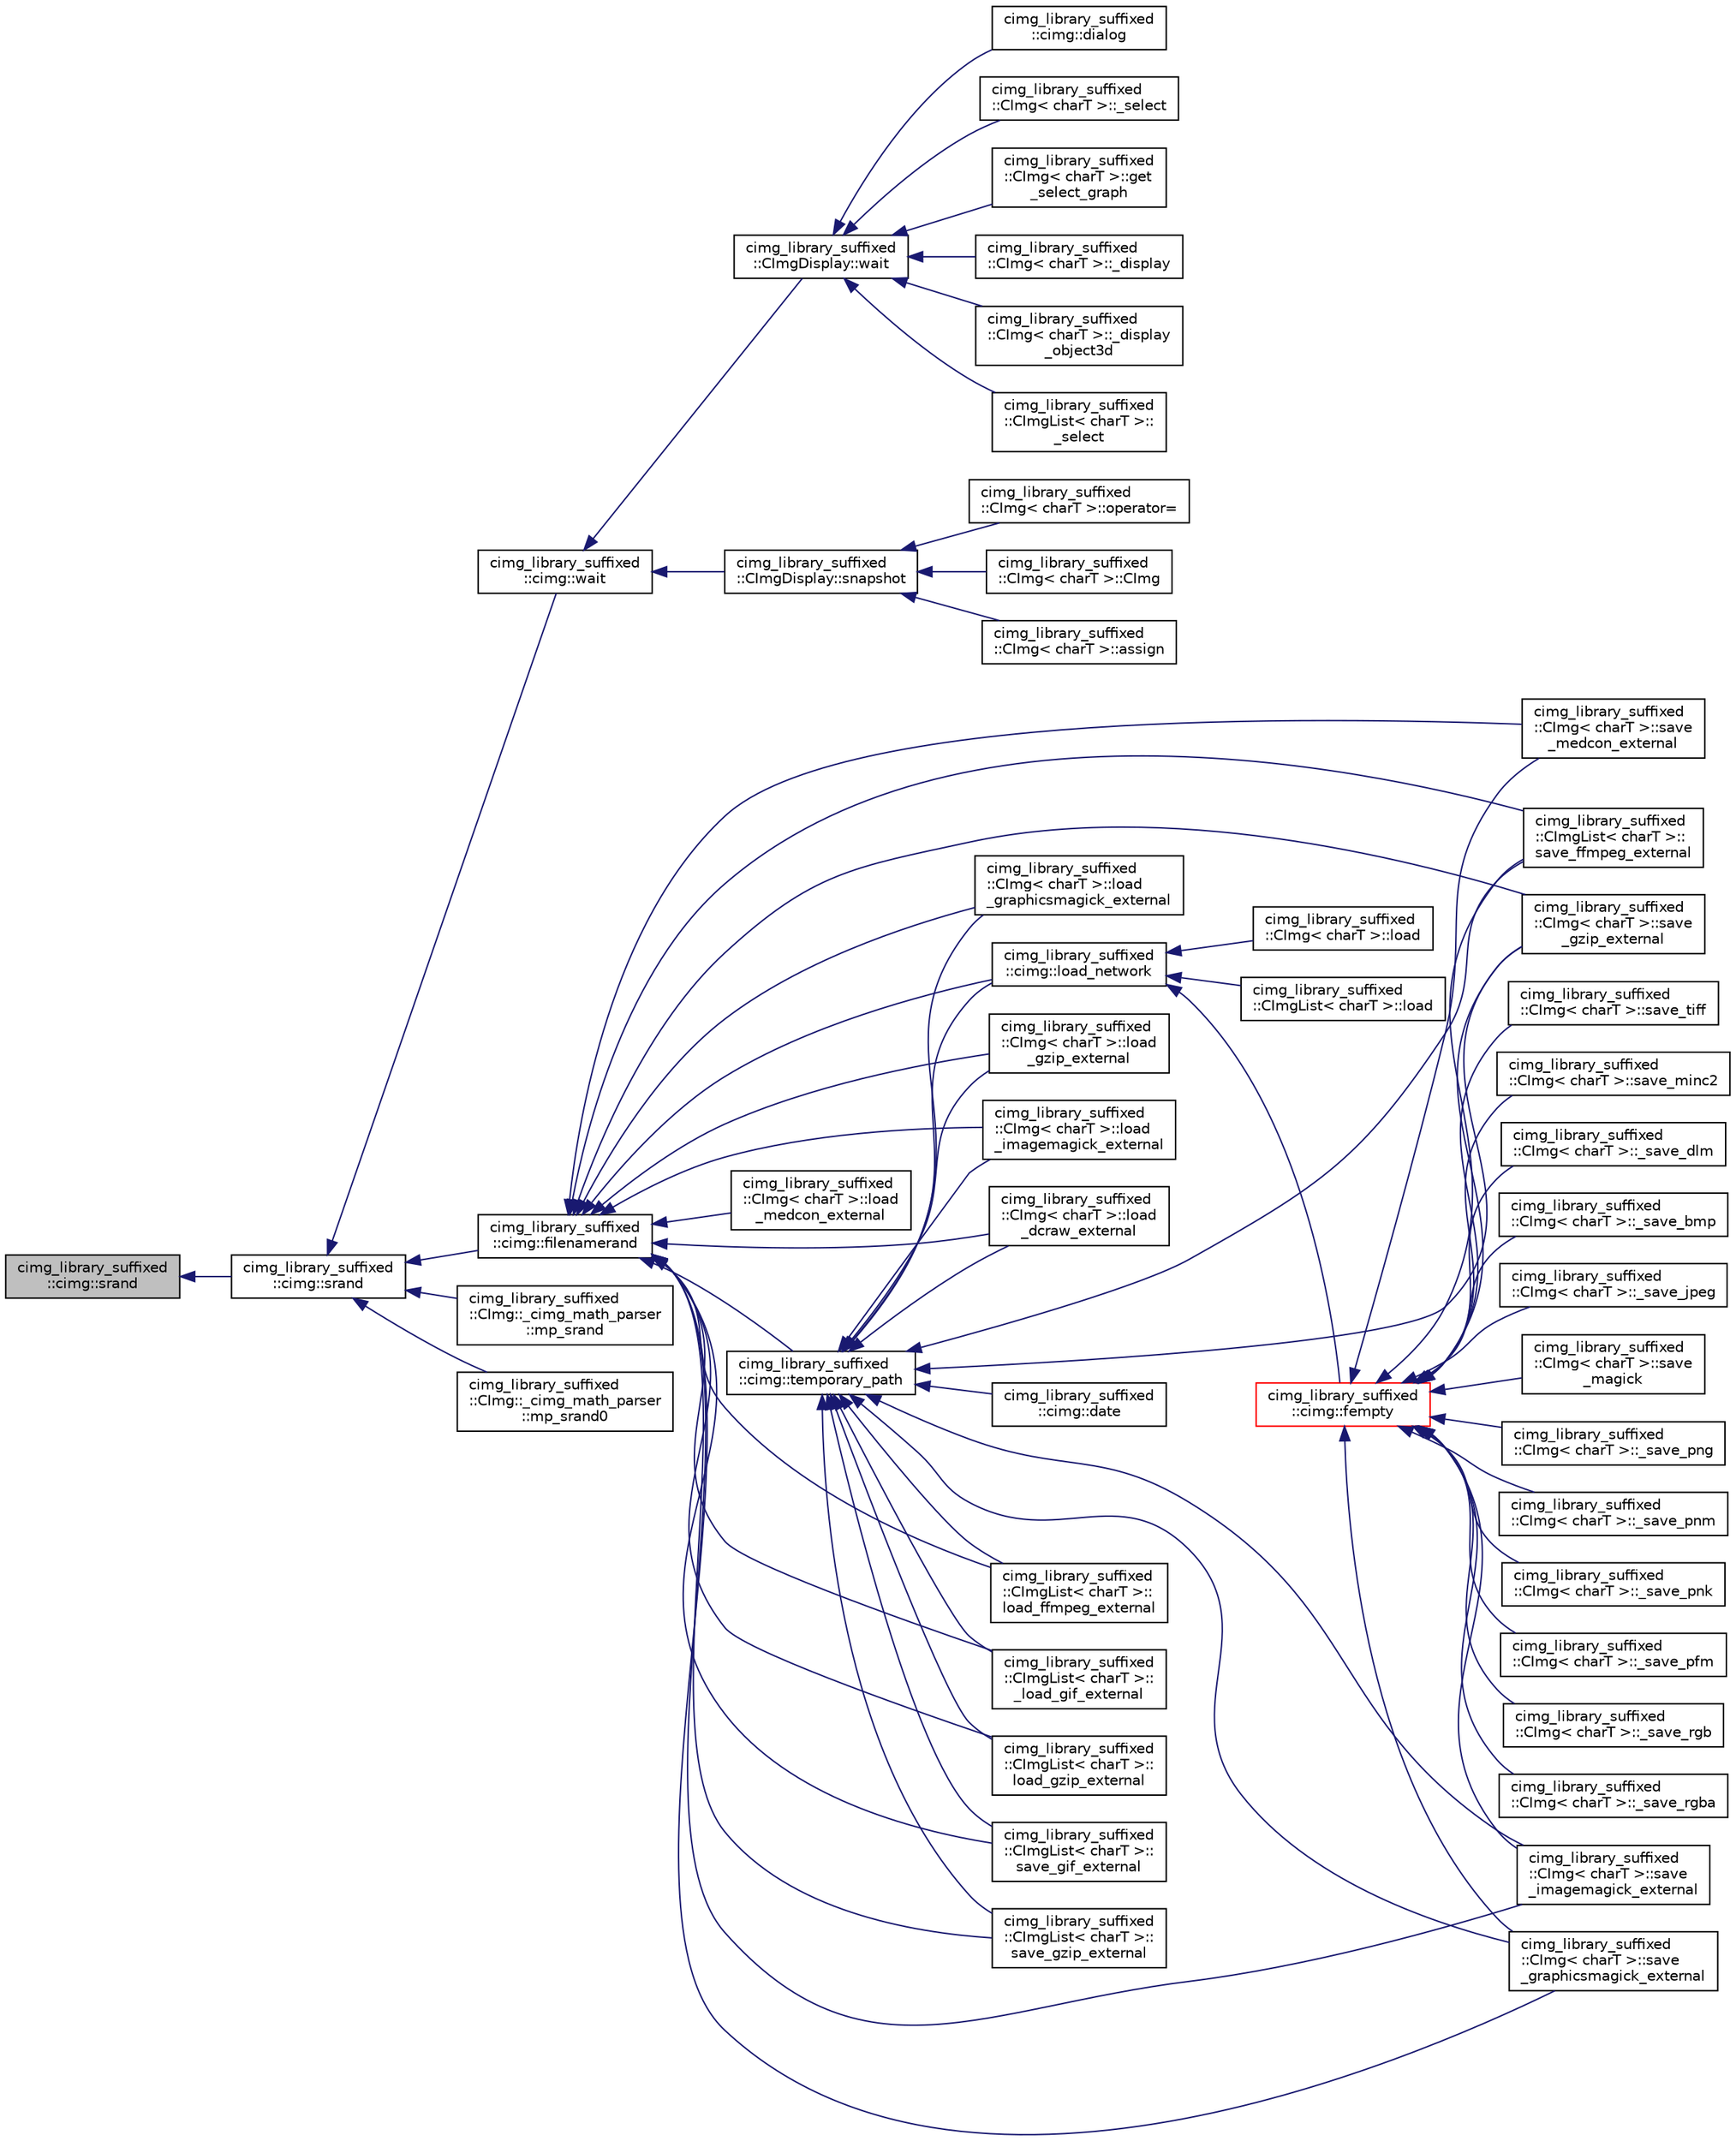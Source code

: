 digraph "cimg_library_suffixed::cimg::srand"
{
  edge [fontname="Helvetica",fontsize="10",labelfontname="Helvetica",labelfontsize="10"];
  node [fontname="Helvetica",fontsize="10",shape=record];
  rankdir="LR";
  Node3813 [label="cimg_library_suffixed\l::cimg::srand",height=0.2,width=0.4,color="black", fillcolor="grey75", style="filled", fontcolor="black"];
  Node3813 -> Node3814 [dir="back",color="midnightblue",fontsize="10",style="solid",fontname="Helvetica"];
  Node3814 [label="cimg_library_suffixed\l::cimg::srand",height=0.2,width=0.4,color="black", fillcolor="white", style="filled",URL="$namespacecimg__library__suffixed_1_1cimg.html#ab77520695d7b96687093353c613c410c"];
  Node3814 -> Node3815 [dir="back",color="midnightblue",fontsize="10",style="solid",fontname="Helvetica"];
  Node3815 [label="cimg_library_suffixed\l::cimg::wait",height=0.2,width=0.4,color="black", fillcolor="white", style="filled",URL="$namespacecimg__library__suffixed_1_1cimg.html#a8431f8cf0989f40df3b6ac7d9dc90abd",tooltip="Wait for a given number of milliseconds since the last call to wait(). "];
  Node3815 -> Node3816 [dir="back",color="midnightblue",fontsize="10",style="solid",fontname="Helvetica"];
  Node3816 [label="cimg_library_suffixed\l::CImgDisplay::wait",height=0.2,width=0.4,color="black", fillcolor="white", style="filled",URL="$structcimg__library__suffixed_1_1_c_img_display.html#a6ba54ea916f502d782ccb787ce02ccbd",tooltip="Wait for any user event occuring on the current display. "];
  Node3816 -> Node3817 [dir="back",color="midnightblue",fontsize="10",style="solid",fontname="Helvetica"];
  Node3817 [label="cimg_library_suffixed\l::CImg\< charT \>::_select",height=0.2,width=0.4,color="black", fillcolor="white", style="filled",URL="$structcimg__library__suffixed_1_1_c_img.html#ad9b7141242d0b6e861a8014112ddb5b5"];
  Node3816 -> Node3818 [dir="back",color="midnightblue",fontsize="10",style="solid",fontname="Helvetica"];
  Node3818 [label="cimg_library_suffixed\l::CImg\< charT \>::get\l_select_graph",height=0.2,width=0.4,color="black", fillcolor="white", style="filled",URL="$structcimg__library__suffixed_1_1_c_img.html#a689f47424dc7c548ebfe53e431409199",tooltip="Select sub-graph in a graph. "];
  Node3816 -> Node3819 [dir="back",color="midnightblue",fontsize="10",style="solid",fontname="Helvetica"];
  Node3819 [label="cimg_library_suffixed\l::CImg\< charT \>::_display",height=0.2,width=0.4,color="black", fillcolor="white", style="filled",URL="$structcimg__library__suffixed_1_1_c_img.html#adf9d80c60e82b079056c31cb0fe61faf"];
  Node3816 -> Node3820 [dir="back",color="midnightblue",fontsize="10",style="solid",fontname="Helvetica"];
  Node3820 [label="cimg_library_suffixed\l::CImg\< charT \>::_display\l_object3d",height=0.2,width=0.4,color="black", fillcolor="white", style="filled",URL="$structcimg__library__suffixed_1_1_c_img.html#a8b40db5a9818c3f961a90840b271de6c"];
  Node3816 -> Node3821 [dir="back",color="midnightblue",fontsize="10",style="solid",fontname="Helvetica"];
  Node3821 [label="cimg_library_suffixed\l::CImgList\< charT \>::\l_select",height=0.2,width=0.4,color="black", fillcolor="white", style="filled",URL="$structcimg__library__suffixed_1_1_c_img_list.html#af8a6b01f20b2d459e5abe6b99836ea9a"];
  Node3816 -> Node3822 [dir="back",color="midnightblue",fontsize="10",style="solid",fontname="Helvetica"];
  Node3822 [label="cimg_library_suffixed\l::cimg::dialog",height=0.2,width=0.4,color="black", fillcolor="white", style="filled",URL="$namespacecimg__library__suffixed_1_1cimg.html#a11aed0e6b30d75bf50946ee78d1aed94",tooltip="Display a simple dialog box, and wait for the user&#39;s response. "];
  Node3815 -> Node3823 [dir="back",color="midnightblue",fontsize="10",style="solid",fontname="Helvetica"];
  Node3823 [label="cimg_library_suffixed\l::CImgDisplay::snapshot",height=0.2,width=0.4,color="black", fillcolor="white", style="filled",URL="$structcimg__library__suffixed_1_1_c_img_display.html#a914ee0515249db301dc66275861a6b3e",tooltip="Take a snapshot of the associated window content. "];
  Node3823 -> Node3824 [dir="back",color="midnightblue",fontsize="10",style="solid",fontname="Helvetica"];
  Node3824 [label="cimg_library_suffixed\l::CImg\< charT \>::CImg",height=0.2,width=0.4,color="black", fillcolor="white", style="filled",URL="$structcimg__library__suffixed_1_1_c_img.html#a015159d8cee61c2f2316c3e128470a71",tooltip="Construct image from a display window. "];
  Node3823 -> Node3825 [dir="back",color="midnightblue",fontsize="10",style="solid",fontname="Helvetica"];
  Node3825 [label="cimg_library_suffixed\l::CImg\< charT \>::assign",height=0.2,width=0.4,color="black", fillcolor="white", style="filled",URL="$structcimg__library__suffixed_1_1_c_img.html#a668fe887682e7cbb469409842bb98cd2",tooltip="Construct image from a display window . "];
  Node3823 -> Node3826 [dir="back",color="midnightblue",fontsize="10",style="solid",fontname="Helvetica"];
  Node3826 [label="cimg_library_suffixed\l::CImg\< charT \>::operator=",height=0.2,width=0.4,color="black", fillcolor="white", style="filled",URL="$structcimg__library__suffixed_1_1_c_img.html#a75e18966d8e02a9cee85642038e30a08",tooltip="Copy the content of a display window to the current image instance. "];
  Node3814 -> Node3827 [dir="back",color="midnightblue",fontsize="10",style="solid",fontname="Helvetica"];
  Node3827 [label="cimg_library_suffixed\l::cimg::filenamerand",height=0.2,width=0.4,color="black", fillcolor="white", style="filled",URL="$namespacecimg__library__suffixed_1_1cimg.html#ae92216bbc140ed7afef601f72ba2bd81"];
  Node3827 -> Node3828 [dir="back",color="midnightblue",fontsize="10",style="solid",fontname="Helvetica"];
  Node3828 [label="cimg_library_suffixed\l::CImg\< charT \>::load\l_graphicsmagick_external",height=0.2,width=0.4,color="black", fillcolor="white", style="filled",URL="$structcimg__library__suffixed_1_1_c_img.html#a34578e61c66a0046835660bada43e3d6",tooltip="Load image using GraphicsMagick&#39;s external tool &#39;gm&#39;. "];
  Node3827 -> Node3829 [dir="back",color="midnightblue",fontsize="10",style="solid",fontname="Helvetica"];
  Node3829 [label="cimg_library_suffixed\l::CImg\< charT \>::load\l_gzip_external",height=0.2,width=0.4,color="black", fillcolor="white", style="filled",URL="$structcimg__library__suffixed_1_1_c_img.html#a1f1ef95d7faa4c2c7a72d3d347f30dad",tooltip="Load gzipped image file, using external tool &#39;gunzip&#39;. "];
  Node3827 -> Node3830 [dir="back",color="midnightblue",fontsize="10",style="solid",fontname="Helvetica"];
  Node3830 [label="cimg_library_suffixed\l::CImg\< charT \>::load\l_imagemagick_external",height=0.2,width=0.4,color="black", fillcolor="white", style="filled",URL="$structcimg__library__suffixed_1_1_c_img.html#a8278afa0b313d0f3465ef91dabdac549",tooltip="Load image using ImageMagick&#39;s external tool &#39;convert&#39;. "];
  Node3827 -> Node3831 [dir="back",color="midnightblue",fontsize="10",style="solid",fontname="Helvetica"];
  Node3831 [label="cimg_library_suffixed\l::CImg\< charT \>::load\l_medcon_external",height=0.2,width=0.4,color="black", fillcolor="white", style="filled",URL="$structcimg__library__suffixed_1_1_c_img.html#a8306218d5edf273c822113b799fd89cc",tooltip="Load image from a DICOM file, using XMedcon&#39;s external tool &#39;medcon&#39;. "];
  Node3827 -> Node3832 [dir="back",color="midnightblue",fontsize="10",style="solid",fontname="Helvetica"];
  Node3832 [label="cimg_library_suffixed\l::CImg\< charT \>::load\l_dcraw_external",height=0.2,width=0.4,color="black", fillcolor="white", style="filled",URL="$structcimg__library__suffixed_1_1_c_img.html#ae8ee2dbbc634767b37efabe0f0eb7104",tooltip="Load image from a RAW Color Camera file, using external tool &#39;dcraw&#39;. "];
  Node3827 -> Node3833 [dir="back",color="midnightblue",fontsize="10",style="solid",fontname="Helvetica"];
  Node3833 [label="cimg_library_suffixed\l::CImg\< charT \>::save\l_gzip_external",height=0.2,width=0.4,color="black", fillcolor="white", style="filled",URL="$structcimg__library__suffixed_1_1_c_img.html#a53983bb4f1ebe2a817b68029b8c04cb1",tooltip="Save image using gzip external binary. "];
  Node3827 -> Node3834 [dir="back",color="midnightblue",fontsize="10",style="solid",fontname="Helvetica"];
  Node3834 [label="cimg_library_suffixed\l::CImg\< charT \>::save\l_graphicsmagick_external",height=0.2,width=0.4,color="black", fillcolor="white", style="filled",URL="$structcimg__library__suffixed_1_1_c_img.html#a44f125968c20e8c7d833bf7d75c32db6",tooltip="Save image using GraphicsMagick&#39;s external binary. "];
  Node3827 -> Node3835 [dir="back",color="midnightblue",fontsize="10",style="solid",fontname="Helvetica"];
  Node3835 [label="cimg_library_suffixed\l::CImg\< charT \>::save\l_imagemagick_external",height=0.2,width=0.4,color="black", fillcolor="white", style="filled",URL="$structcimg__library__suffixed_1_1_c_img.html#afbf8db949f62c8bd3f2f73ba3d9c1420",tooltip="Save image using ImageMagick&#39;s external binary. "];
  Node3827 -> Node3836 [dir="back",color="midnightblue",fontsize="10",style="solid",fontname="Helvetica"];
  Node3836 [label="cimg_library_suffixed\l::CImg\< charT \>::save\l_medcon_external",height=0.2,width=0.4,color="black", fillcolor="white", style="filled",URL="$structcimg__library__suffixed_1_1_c_img.html#a30d02c3d77fc43c8b5845e92268cdab5",tooltip="Save image as a Dicom file. "];
  Node3827 -> Node3837 [dir="back",color="midnightblue",fontsize="10",style="solid",fontname="Helvetica"];
  Node3837 [label="cimg_library_suffixed\l::CImgList\< charT \>::\lload_ffmpeg_external",height=0.2,width=0.4,color="black", fillcolor="white", style="filled",URL="$structcimg__library__suffixed_1_1_c_img_list.html#aa1c97a6c05ba746d02440eec0ad2e602",tooltip="Load an image from a video file using the external tool &#39;ffmpeg&#39;. "];
  Node3827 -> Node3838 [dir="back",color="midnightblue",fontsize="10",style="solid",fontname="Helvetica"];
  Node3838 [label="cimg_library_suffixed\l::CImgList\< charT \>::\l_load_gif_external",height=0.2,width=0.4,color="black", fillcolor="white", style="filled",URL="$structcimg__library__suffixed_1_1_c_img_list.html#a666592ad2e1ecef3317d060696ebbfaa"];
  Node3827 -> Node3839 [dir="back",color="midnightblue",fontsize="10",style="solid",fontname="Helvetica"];
  Node3839 [label="cimg_library_suffixed\l::CImgList\< charT \>::\lload_gzip_external",height=0.2,width=0.4,color="black", fillcolor="white", style="filled",URL="$structcimg__library__suffixed_1_1_c_img_list.html#aae55e9a79bf2f7e08108dd200f63bf2c",tooltip="Load a gzipped list, using external tool &#39;gunzip&#39;. "];
  Node3827 -> Node3840 [dir="back",color="midnightblue",fontsize="10",style="solid",fontname="Helvetica"];
  Node3840 [label="cimg_library_suffixed\l::CImgList\< charT \>::\lsave_gif_external",height=0.2,width=0.4,color="black", fillcolor="white", style="filled",URL="$structcimg__library__suffixed_1_1_c_img_list.html#a759ef20b53f1e507973dc53fcc2c7bb2",tooltip="Save image sequence as a GIF animated file. "];
  Node3827 -> Node3841 [dir="back",color="midnightblue",fontsize="10",style="solid",fontname="Helvetica"];
  Node3841 [label="cimg_library_suffixed\l::CImgList\< charT \>::\lsave_gzip_external",height=0.2,width=0.4,color="black", fillcolor="white", style="filled",URL="$structcimg__library__suffixed_1_1_c_img_list.html#aad5afe8b913e276dd281255dd787b4ba",tooltip="Save list as a gzipped file, using external tool &#39;gzip&#39;. "];
  Node3827 -> Node3842 [dir="back",color="midnightblue",fontsize="10",style="solid",fontname="Helvetica"];
  Node3842 [label="cimg_library_suffixed\l::CImgList\< charT \>::\lsave_ffmpeg_external",height=0.2,width=0.4,color="black", fillcolor="white", style="filled",URL="$structcimg__library__suffixed_1_1_c_img_list.html#af09a45345581747984f4df0607418f2c",tooltip="Save image sequence, using the external tool &#39;ffmpeg&#39;. "];
  Node3827 -> Node3843 [dir="back",color="midnightblue",fontsize="10",style="solid",fontname="Helvetica"];
  Node3843 [label="cimg_library_suffixed\l::cimg::temporary_path",height=0.2,width=0.4,color="black", fillcolor="white", style="filled",URL="$namespacecimg__library__suffixed_1_1cimg.html#ae9af8e17db04e875db3b45cbe58892d6",tooltip="Get/set path to store temporary files. "];
  Node3843 -> Node3844 [dir="back",color="midnightblue",fontsize="10",style="solid",fontname="Helvetica"];
  Node3844 [label="cimg_library_suffixed\l::cimg::date",height=0.2,width=0.4,color="black", fillcolor="white", style="filled",URL="$namespacecimg__library__suffixed_1_1cimg.html#aac739bf544269324a04504ebe92b93e9",tooltip="Get current local time (single-attribute version). "];
  Node3843 -> Node3828 [dir="back",color="midnightblue",fontsize="10",style="solid",fontname="Helvetica"];
  Node3843 -> Node3829 [dir="back",color="midnightblue",fontsize="10",style="solid",fontname="Helvetica"];
  Node3843 -> Node3830 [dir="back",color="midnightblue",fontsize="10",style="solid",fontname="Helvetica"];
  Node3843 -> Node3832 [dir="back",color="midnightblue",fontsize="10",style="solid",fontname="Helvetica"];
  Node3843 -> Node3833 [dir="back",color="midnightblue",fontsize="10",style="solid",fontname="Helvetica"];
  Node3843 -> Node3834 [dir="back",color="midnightblue",fontsize="10",style="solid",fontname="Helvetica"];
  Node3843 -> Node3835 [dir="back",color="midnightblue",fontsize="10",style="solid",fontname="Helvetica"];
  Node3843 -> Node3837 [dir="back",color="midnightblue",fontsize="10",style="solid",fontname="Helvetica"];
  Node3843 -> Node3838 [dir="back",color="midnightblue",fontsize="10",style="solid",fontname="Helvetica"];
  Node3843 -> Node3839 [dir="back",color="midnightblue",fontsize="10",style="solid",fontname="Helvetica"];
  Node3843 -> Node3840 [dir="back",color="midnightblue",fontsize="10",style="solid",fontname="Helvetica"];
  Node3843 -> Node3841 [dir="back",color="midnightblue",fontsize="10",style="solid",fontname="Helvetica"];
  Node3843 -> Node3842 [dir="back",color="midnightblue",fontsize="10",style="solid",fontname="Helvetica"];
  Node3843 -> Node3845 [dir="back",color="midnightblue",fontsize="10",style="solid",fontname="Helvetica"];
  Node3845 [label="cimg_library_suffixed\l::cimg::load_network",height=0.2,width=0.4,color="black", fillcolor="white", style="filled",URL="$namespacecimg__library__suffixed_1_1cimg.html#a90c05fe6fc049cba75f3a12807e97158",tooltip="Load file from network as a local temporary file. "];
  Node3845 -> Node3846 [dir="back",color="midnightblue",fontsize="10",style="solid",fontname="Helvetica"];
  Node3846 [label="cimg_library_suffixed\l::cimg::fempty",height=0.2,width=0.4,color="red", fillcolor="white", style="filled",URL="$namespacecimg__library__suffixed_1_1cimg.html#a0f3577978081461118330fc3ecd4b9db",tooltip="Create an empty file. "];
  Node3846 -> Node3847 [dir="back",color="midnightblue",fontsize="10",style="solid",fontname="Helvetica"];
  Node3847 [label="cimg_library_suffixed\l::CImg\< charT \>::_save_dlm",height=0.2,width=0.4,color="black", fillcolor="white", style="filled",URL="$structcimg__library__suffixed_1_1_c_img.html#a78929d9b9d2af829f3e3fc576e99b61d"];
  Node3846 -> Node3848 [dir="back",color="midnightblue",fontsize="10",style="solid",fontname="Helvetica"];
  Node3848 [label="cimg_library_suffixed\l::CImg\< charT \>::_save_bmp",height=0.2,width=0.4,color="black", fillcolor="white", style="filled",URL="$structcimg__library__suffixed_1_1_c_img.html#ae9faefb948746c5d646fe5c80f28c4fc"];
  Node3846 -> Node3849 [dir="back",color="midnightblue",fontsize="10",style="solid",fontname="Helvetica"];
  Node3849 [label="cimg_library_suffixed\l::CImg\< charT \>::_save_jpeg",height=0.2,width=0.4,color="black", fillcolor="white", style="filled",URL="$structcimg__library__suffixed_1_1_c_img.html#aa41e292505817af60a4896ed19302304"];
  Node3846 -> Node3850 [dir="back",color="midnightblue",fontsize="10",style="solid",fontname="Helvetica"];
  Node3850 [label="cimg_library_suffixed\l::CImg\< charT \>::save\l_magick",height=0.2,width=0.4,color="black", fillcolor="white", style="filled",URL="$structcimg__library__suffixed_1_1_c_img.html#a6beb63196c9a26f6894e4654f771c1e5",tooltip="Save image, using built-in ImageMagick++ library. "];
  Node3846 -> Node3851 [dir="back",color="midnightblue",fontsize="10",style="solid",fontname="Helvetica"];
  Node3851 [label="cimg_library_suffixed\l::CImg\< charT \>::_save_png",height=0.2,width=0.4,color="black", fillcolor="white", style="filled",URL="$structcimg__library__suffixed_1_1_c_img.html#aab5e304310373159e357250314e99da6"];
  Node3846 -> Node3852 [dir="back",color="midnightblue",fontsize="10",style="solid",fontname="Helvetica"];
  Node3852 [label="cimg_library_suffixed\l::CImg\< charT \>::_save_pnm",height=0.2,width=0.4,color="black", fillcolor="white", style="filled",URL="$structcimg__library__suffixed_1_1_c_img.html#a3b62455c9523881fa64a47d8362c3d80"];
  Node3846 -> Node3853 [dir="back",color="midnightblue",fontsize="10",style="solid",fontname="Helvetica"];
  Node3853 [label="cimg_library_suffixed\l::CImg\< charT \>::_save_pnk",height=0.2,width=0.4,color="black", fillcolor="white", style="filled",URL="$structcimg__library__suffixed_1_1_c_img.html#a4bcf33abcee45165d20d9530f6c85242"];
  Node3846 -> Node3854 [dir="back",color="midnightblue",fontsize="10",style="solid",fontname="Helvetica"];
  Node3854 [label="cimg_library_suffixed\l::CImg\< charT \>::_save_pfm",height=0.2,width=0.4,color="black", fillcolor="white", style="filled",URL="$structcimg__library__suffixed_1_1_c_img.html#a65be74d7d22bb71e708b3beb8e9cae49"];
  Node3846 -> Node3855 [dir="back",color="midnightblue",fontsize="10",style="solid",fontname="Helvetica"];
  Node3855 [label="cimg_library_suffixed\l::CImg\< charT \>::_save_rgb",height=0.2,width=0.4,color="black", fillcolor="white", style="filled",URL="$structcimg__library__suffixed_1_1_c_img.html#a06c5e27c1dde885a96cfdad05835644e"];
  Node3846 -> Node3856 [dir="back",color="midnightblue",fontsize="10",style="solid",fontname="Helvetica"];
  Node3856 [label="cimg_library_suffixed\l::CImg\< charT \>::_save_rgba",height=0.2,width=0.4,color="black", fillcolor="white", style="filled",URL="$structcimg__library__suffixed_1_1_c_img.html#a974a21a1c7242ff9b08e4590701d920d"];
  Node3846 -> Node3857 [dir="back",color="midnightblue",fontsize="10",style="solid",fontname="Helvetica"];
  Node3857 [label="cimg_library_suffixed\l::CImg\< charT \>::save_tiff",height=0.2,width=0.4,color="black", fillcolor="white", style="filled",URL="$structcimg__library__suffixed_1_1_c_img.html#a87e93148404e8d79b7b5218e58eabf3c",tooltip="Save image as a TIFF file. "];
  Node3846 -> Node3858 [dir="back",color="midnightblue",fontsize="10",style="solid",fontname="Helvetica"];
  Node3858 [label="cimg_library_suffixed\l::CImg\< charT \>::save_minc2",height=0.2,width=0.4,color="black", fillcolor="white", style="filled",URL="$structcimg__library__suffixed_1_1_c_img.html#ab3b2aa455cd56ce20a03cb0b68ca68fc",tooltip="Save image as a MINC2 file. "];
  Node3846 -> Node3833 [dir="back",color="midnightblue",fontsize="10",style="solid",fontname="Helvetica"];
  Node3846 -> Node3834 [dir="back",color="midnightblue",fontsize="10",style="solid",fontname="Helvetica"];
  Node3846 -> Node3835 [dir="back",color="midnightblue",fontsize="10",style="solid",fontname="Helvetica"];
  Node3846 -> Node3836 [dir="back",color="midnightblue",fontsize="10",style="solid",fontname="Helvetica"];
  Node3846 -> Node3842 [dir="back",color="midnightblue",fontsize="10",style="solid",fontname="Helvetica"];
  Node3845 -> Node3868 [dir="back",color="midnightblue",fontsize="10",style="solid",fontname="Helvetica"];
  Node3868 [label="cimg_library_suffixed\l::CImg\< charT \>::load",height=0.2,width=0.4,color="black", fillcolor="white", style="filled",URL="$structcimg__library__suffixed_1_1_c_img.html#ae8353b28bfbc5c4421c7adfbb98fe32f",tooltip="Load image from a file. "];
  Node3845 -> Node3869 [dir="back",color="midnightblue",fontsize="10",style="solid",fontname="Helvetica"];
  Node3869 [label="cimg_library_suffixed\l::CImgList\< charT \>::load",height=0.2,width=0.4,color="black", fillcolor="white", style="filled",URL="$structcimg__library__suffixed_1_1_c_img_list.html#a63bd67d8dd2301933df7decb4612916e",tooltip="Load a list from a file. "];
  Node3827 -> Node3845 [dir="back",color="midnightblue",fontsize="10",style="solid",fontname="Helvetica"];
  Node3814 -> Node3870 [dir="back",color="midnightblue",fontsize="10",style="solid",fontname="Helvetica"];
  Node3870 [label="cimg_library_suffixed\l::CImg::_cimg_math_parser\l::mp_srand",height=0.2,width=0.4,color="black", fillcolor="white", style="filled",URL="$structcimg__library__suffixed_1_1_c_img_1_1__cimg__math__parser.html#a79b1c4558e420bb9ba09dd264286aad8"];
  Node3814 -> Node3871 [dir="back",color="midnightblue",fontsize="10",style="solid",fontname="Helvetica"];
  Node3871 [label="cimg_library_suffixed\l::CImg::_cimg_math_parser\l::mp_srand0",height=0.2,width=0.4,color="black", fillcolor="white", style="filled",URL="$structcimg__library__suffixed_1_1_c_img_1_1__cimg__math__parser.html#af7fb3feda25a9780c61545b7a4bc45f6"];
}
